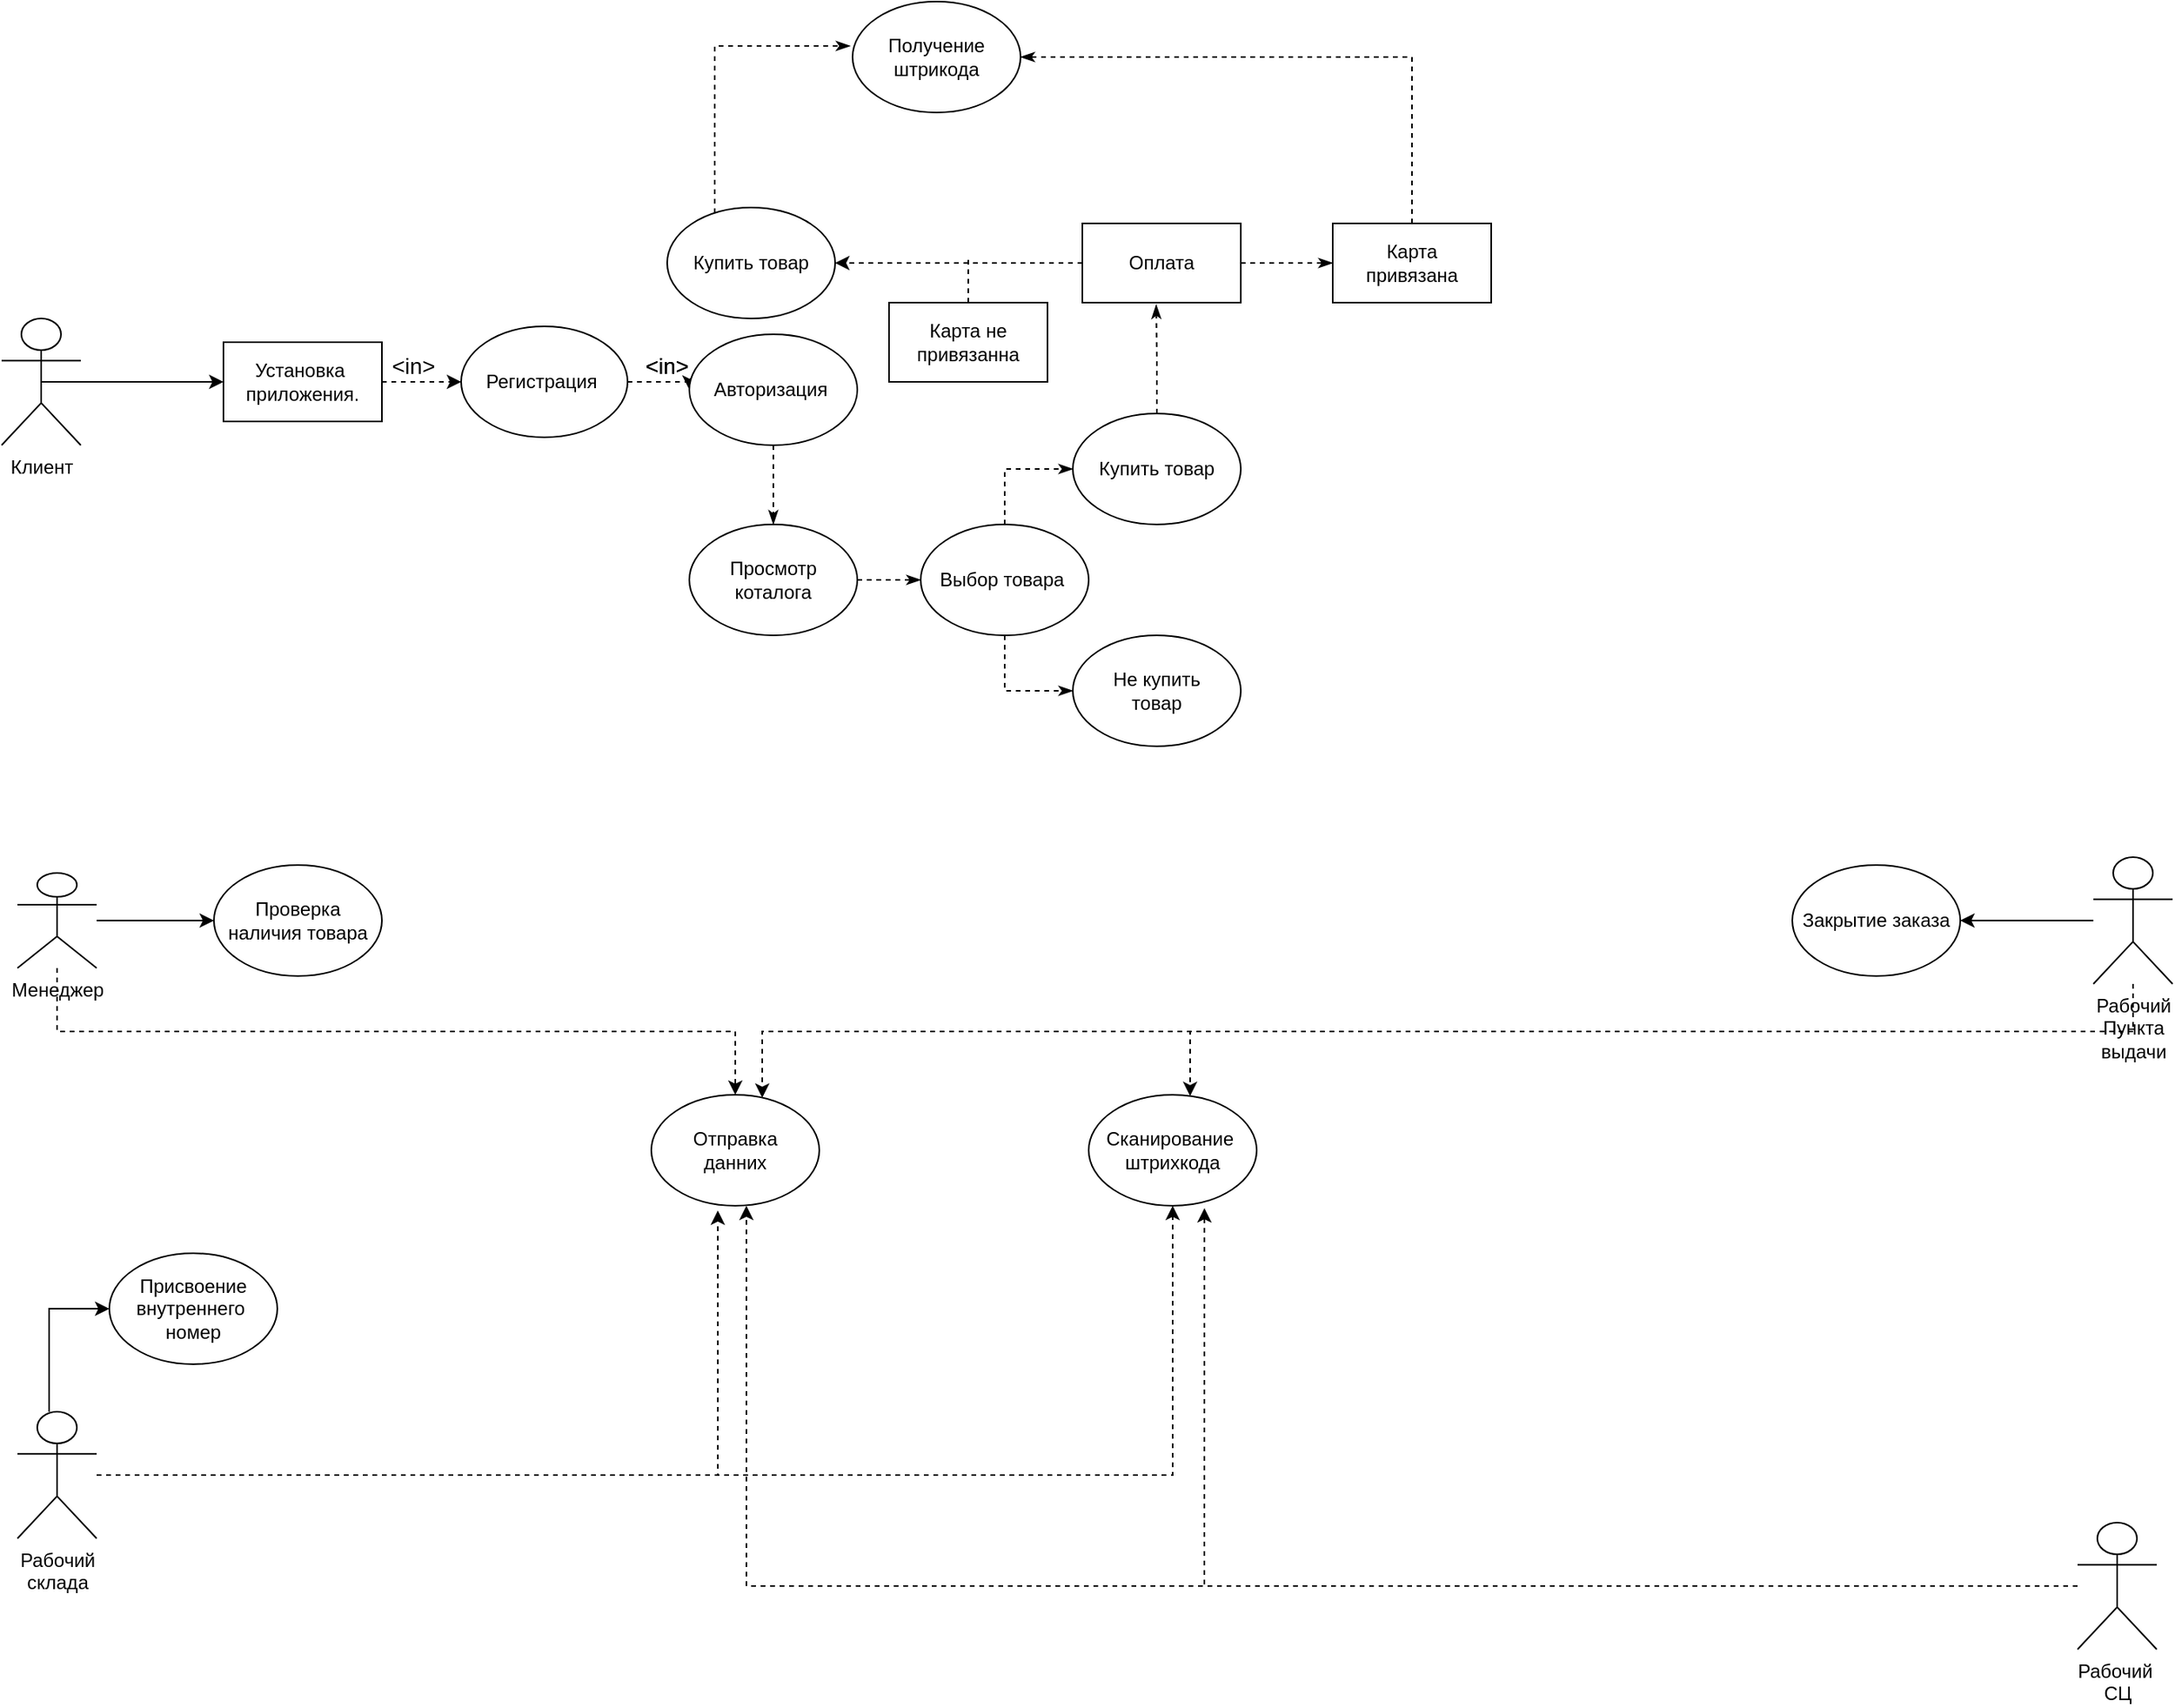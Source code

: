 <mxfile version="20.5.1" type="device"><diagram id="Vcgb1b0wzYb2IgKRUXfo" name="Страница 1"><mxGraphModel dx="2370" dy="1362" grid="1" gridSize="10" guides="1" tooltips="1" connect="1" arrows="1" fold="1" page="1" pageScale="1" pageWidth="827" pageHeight="1169" math="0" shadow="0"><root><mxCell id="0"/><mxCell id="1" parent="0"/><mxCell id="lPIwgzD2hlyKlDtllV1P-38" style="edgeStyle=orthogonalEdgeStyle;rounded=0;orthogonalLoop=1;jettySize=auto;html=1;exitX=0.5;exitY=0.5;exitDx=0;exitDy=0;exitPerimeter=0;entryX=0;entryY=0.5;entryDx=0;entryDy=0;endArrow=classic;endFill=1;" edge="1" parent="1" source="lPIwgzD2hlyKlDtllV1P-39" target="lPIwgzD2hlyKlDtllV1P-43"><mxGeometry relative="1" as="geometry"/></mxCell><mxCell id="lPIwgzD2hlyKlDtllV1P-39" value="Клиент" style="shape=umlActor;verticalLabelPosition=bottom;verticalAlign=top;html=1;outlineConnect=0;" vertex="1" parent="1"><mxGeometry x="240" y="880" width="50" height="80" as="geometry"/></mxCell><mxCell id="lPIwgzD2hlyKlDtllV1P-40" style="edgeStyle=orthogonalEdgeStyle;rounded=0;orthogonalLoop=1;jettySize=auto;html=1;exitX=1;exitY=0.5;exitDx=0;exitDy=0;entryX=0;entryY=0.5;entryDx=0;entryDy=0;dashed=1;" edge="1" parent="1" source="lPIwgzD2hlyKlDtllV1P-41" target="lPIwgzD2hlyKlDtllV1P-45"><mxGeometry relative="1" as="geometry"/></mxCell><mxCell id="lPIwgzD2hlyKlDtllV1P-41" value="Регистрация&amp;nbsp;" style="ellipse;whiteSpace=wrap;html=1;" vertex="1" parent="1"><mxGeometry x="530" y="885" width="105" height="70" as="geometry"/></mxCell><mxCell id="lPIwgzD2hlyKlDtllV1P-42" style="edgeStyle=orthogonalEdgeStyle;rounded=0;orthogonalLoop=1;jettySize=auto;html=1;exitX=1;exitY=0.5;exitDx=0;exitDy=0;entryX=0;entryY=0.5;entryDx=0;entryDy=0;dashed=1;" edge="1" parent="1" source="lPIwgzD2hlyKlDtllV1P-43" target="lPIwgzD2hlyKlDtllV1P-41"><mxGeometry relative="1" as="geometry"/></mxCell><mxCell id="lPIwgzD2hlyKlDtllV1P-43" value="Установка&amp;nbsp;&lt;br&gt;&lt;font&gt;приложения.&lt;/font&gt;" style="rounded=0;whiteSpace=wrap;html=1;" vertex="1" parent="1"><mxGeometry x="380" y="895" width="100" height="50" as="geometry"/></mxCell><mxCell id="lPIwgzD2hlyKlDtllV1P-44" value="" style="edgeStyle=orthogonalEdgeStyle;rounded=0;orthogonalLoop=1;jettySize=auto;html=1;dashed=1;startArrow=none;startFill=0;endArrow=classicThin;endFill=1;" edge="1" parent="1" source="lPIwgzD2hlyKlDtllV1P-45" target="lPIwgzD2hlyKlDtllV1P-50"><mxGeometry relative="1" as="geometry"/></mxCell><mxCell id="lPIwgzD2hlyKlDtllV1P-45" value="Авторизация&amp;nbsp;" style="ellipse;whiteSpace=wrap;html=1;" vertex="1" parent="1"><mxGeometry x="674" y="890" width="106" height="70" as="geometry"/></mxCell><mxCell id="lPIwgzD2hlyKlDtllV1P-46" value="&amp;lt;in&amp;gt;" style="text;html=1;strokeColor=none;fillColor=none;align=center;verticalAlign=middle;whiteSpace=wrap;rounded=0;fontSize=14;" vertex="1" parent="1"><mxGeometry x="470" y="895" width="60" height="30" as="geometry"/></mxCell><mxCell id="lPIwgzD2hlyKlDtllV1P-47" value="&amp;lt;in&amp;gt;" style="text;html=1;strokeColor=none;fillColor=none;align=center;verticalAlign=middle;whiteSpace=wrap;rounded=0;fontSize=14;" vertex="1" parent="1"><mxGeometry x="630" y="895" width="60" height="30" as="geometry"/></mxCell><mxCell id="lPIwgzD2hlyKlDtllV1P-48" value="&amp;lt;in&amp;gt;" style="text;html=1;strokeColor=none;fillColor=none;align=center;verticalAlign=middle;whiteSpace=wrap;rounded=0;fontSize=14;" vertex="1" parent="1"><mxGeometry x="630" y="895" width="60" height="30" as="geometry"/></mxCell><mxCell id="lPIwgzD2hlyKlDtllV1P-49" value="" style="edgeStyle=orthogonalEdgeStyle;rounded=0;orthogonalLoop=1;jettySize=auto;html=1;dashed=1;startArrow=none;startFill=0;endArrow=classicThin;endFill=1;" edge="1" parent="1" source="lPIwgzD2hlyKlDtllV1P-50" target="lPIwgzD2hlyKlDtllV1P-53"><mxGeometry relative="1" as="geometry"/></mxCell><mxCell id="lPIwgzD2hlyKlDtllV1P-50" value="Просмотр&lt;br&gt;коталога" style="ellipse;whiteSpace=wrap;html=1;" vertex="1" parent="1"><mxGeometry x="674" y="1010" width="106" height="70" as="geometry"/></mxCell><mxCell id="lPIwgzD2hlyKlDtllV1P-51" style="edgeStyle=orthogonalEdgeStyle;rounded=0;orthogonalLoop=1;jettySize=auto;html=1;entryX=0;entryY=0.5;entryDx=0;entryDy=0;dashed=1;startArrow=none;startFill=0;endArrow=classicThin;endFill=1;" edge="1" parent="1" source="lPIwgzD2hlyKlDtllV1P-53" target="lPIwgzD2hlyKlDtllV1P-56"><mxGeometry relative="1" as="geometry"/></mxCell><mxCell id="lPIwgzD2hlyKlDtllV1P-52" style="edgeStyle=orthogonalEdgeStyle;rounded=0;orthogonalLoop=1;jettySize=auto;html=1;entryX=0;entryY=0.5;entryDx=0;entryDy=0;dashed=1;startArrow=none;startFill=0;endArrow=classicThin;endFill=1;" edge="1" parent="1" source="lPIwgzD2hlyKlDtllV1P-53" target="lPIwgzD2hlyKlDtllV1P-55"><mxGeometry relative="1" as="geometry"/></mxCell><mxCell id="lPIwgzD2hlyKlDtllV1P-53" value="Выбор товара&amp;nbsp;" style="ellipse;whiteSpace=wrap;html=1;" vertex="1" parent="1"><mxGeometry x="820" y="1010" width="106" height="70" as="geometry"/></mxCell><mxCell id="lPIwgzD2hlyKlDtllV1P-54" style="edgeStyle=orthogonalEdgeStyle;rounded=0;orthogonalLoop=1;jettySize=auto;html=1;entryX=0.466;entryY=1.025;entryDx=0;entryDy=0;entryPerimeter=0;dashed=1;startArrow=none;startFill=0;endArrow=classicThin;endFill=1;" edge="1" parent="1" source="lPIwgzD2hlyKlDtllV1P-55" target="lPIwgzD2hlyKlDtllV1P-59"><mxGeometry relative="1" as="geometry"/></mxCell><mxCell id="lPIwgzD2hlyKlDtllV1P-55" value="Купить товар" style="ellipse;whiteSpace=wrap;html=1;" vertex="1" parent="1"><mxGeometry x="916" y="940" width="106" height="70" as="geometry"/></mxCell><mxCell id="lPIwgzD2hlyKlDtllV1P-56" value="Не купить&lt;br&gt;товар" style="ellipse;whiteSpace=wrap;html=1;" vertex="1" parent="1"><mxGeometry x="916" y="1080" width="106" height="70" as="geometry"/></mxCell><mxCell id="lPIwgzD2hlyKlDtllV1P-57" style="edgeStyle=orthogonalEdgeStyle;rounded=0;orthogonalLoop=1;jettySize=auto;html=1;entryX=1;entryY=0.5;entryDx=0;entryDy=0;dashed=1;" edge="1" parent="1" source="lPIwgzD2hlyKlDtllV1P-59" target="lPIwgzD2hlyKlDtllV1P-65"><mxGeometry relative="1" as="geometry"/></mxCell><mxCell id="lPIwgzD2hlyKlDtllV1P-58" value="" style="edgeStyle=orthogonalEdgeStyle;rounded=0;orthogonalLoop=1;jettySize=auto;html=1;dashed=1;startArrow=none;startFill=0;endArrow=classicThin;endFill=1;" edge="1" parent="1" source="lPIwgzD2hlyKlDtllV1P-59" target="lPIwgzD2hlyKlDtllV1P-61"><mxGeometry relative="1" as="geometry"/></mxCell><mxCell id="lPIwgzD2hlyKlDtllV1P-59" value="Оплата" style="rounded=0;whiteSpace=wrap;html=1;" vertex="1" parent="1"><mxGeometry x="922" y="820" width="100" height="50" as="geometry"/></mxCell><mxCell id="lPIwgzD2hlyKlDtllV1P-60" style="edgeStyle=orthogonalEdgeStyle;rounded=0;orthogonalLoop=1;jettySize=auto;html=1;entryX=1;entryY=0.5;entryDx=0;entryDy=0;dashed=1;startArrow=none;startFill=0;endArrow=classicThin;endFill=1;" edge="1" parent="1" source="lPIwgzD2hlyKlDtllV1P-61" target="lPIwgzD2hlyKlDtllV1P-66"><mxGeometry relative="1" as="geometry"><Array as="points"><mxPoint x="1130" y="715"/></Array></mxGeometry></mxCell><mxCell id="lPIwgzD2hlyKlDtllV1P-61" value="Карта&lt;br&gt;привязана" style="rounded=0;whiteSpace=wrap;html=1;" vertex="1" parent="1"><mxGeometry x="1080" y="820" width="100" height="50" as="geometry"/></mxCell><mxCell id="lPIwgzD2hlyKlDtllV1P-62" style="edgeStyle=orthogonalEdgeStyle;rounded=0;orthogonalLoop=1;jettySize=auto;html=1;dashed=1;startArrow=none;startFill=0;endArrow=none;endFill=0;" edge="1" parent="1" source="lPIwgzD2hlyKlDtllV1P-63"><mxGeometry relative="1" as="geometry"><mxPoint x="850" y="840" as="targetPoint"/></mxGeometry></mxCell><mxCell id="lPIwgzD2hlyKlDtllV1P-63" value="Карта не&lt;br&gt;привязанна" style="rounded=0;whiteSpace=wrap;html=1;" vertex="1" parent="1"><mxGeometry x="800" y="870" width="100" height="50" as="geometry"/></mxCell><mxCell id="lPIwgzD2hlyKlDtllV1P-64" style="edgeStyle=orthogonalEdgeStyle;rounded=0;orthogonalLoop=1;jettySize=auto;html=1;entryX=-0.014;entryY=0.4;entryDx=0;entryDy=0;entryPerimeter=0;dashed=1;startArrow=none;startFill=0;endArrow=classicThin;endFill=1;" edge="1" parent="1" source="lPIwgzD2hlyKlDtllV1P-65" target="lPIwgzD2hlyKlDtllV1P-66"><mxGeometry relative="1" as="geometry"><Array as="points"><mxPoint x="690" y="708"/></Array></mxGeometry></mxCell><mxCell id="lPIwgzD2hlyKlDtllV1P-65" value="Купить товар" style="ellipse;whiteSpace=wrap;html=1;" vertex="1" parent="1"><mxGeometry x="660" y="810" width="106" height="70" as="geometry"/></mxCell><mxCell id="lPIwgzD2hlyKlDtllV1P-66" value="Получение&lt;br&gt;штрикода" style="ellipse;whiteSpace=wrap;html=1;" vertex="1" parent="1"><mxGeometry x="777" y="680" width="106" height="70" as="geometry"/></mxCell><mxCell id="lPIwgzD2hlyKlDtllV1P-77" value="" style="edgeStyle=orthogonalEdgeStyle;rounded=0;orthogonalLoop=1;jettySize=auto;html=1;" edge="1" parent="1" source="lPIwgzD2hlyKlDtllV1P-67" target="lPIwgzD2hlyKlDtllV1P-75"><mxGeometry relative="1" as="geometry"/></mxCell><mxCell id="lPIwgzD2hlyKlDtllV1P-83" style="edgeStyle=orthogonalEdgeStyle;rounded=0;orthogonalLoop=1;jettySize=auto;html=1;entryX=0.5;entryY=0;entryDx=0;entryDy=0;dashed=1;" edge="1" parent="1" source="lPIwgzD2hlyKlDtllV1P-67" target="lPIwgzD2hlyKlDtllV1P-71"><mxGeometry relative="1" as="geometry"><Array as="points"><mxPoint x="275" y="1330"/><mxPoint x="703" y="1330"/></Array></mxGeometry></mxCell><mxCell id="lPIwgzD2hlyKlDtllV1P-67" value="Менеджер" style="shape=umlActor;verticalLabelPosition=bottom;verticalAlign=top;html=1;outlineConnect=0;" vertex="1" parent="1"><mxGeometry x="250" y="1230" width="50" height="60" as="geometry"/></mxCell><mxCell id="lPIwgzD2hlyKlDtllV1P-76" value="" style="edgeStyle=orthogonalEdgeStyle;rounded=0;orthogonalLoop=1;jettySize=auto;html=1;" edge="1" parent="1" source="lPIwgzD2hlyKlDtllV1P-68" target="lPIwgzD2hlyKlDtllV1P-74"><mxGeometry relative="1" as="geometry"/></mxCell><mxCell id="lPIwgzD2hlyKlDtllV1P-82" style="edgeStyle=orthogonalEdgeStyle;rounded=0;orthogonalLoop=1;jettySize=auto;html=1;dashed=1;" edge="1" parent="1" source="lPIwgzD2hlyKlDtllV1P-68" target="lPIwgzD2hlyKlDtllV1P-71"><mxGeometry relative="1" as="geometry"><Array as="points"><mxPoint x="1585" y="1330"/><mxPoint x="720" y="1330"/></Array></mxGeometry></mxCell><mxCell id="lPIwgzD2hlyKlDtllV1P-84" style="edgeStyle=orthogonalEdgeStyle;rounded=0;orthogonalLoop=1;jettySize=auto;html=1;dashed=1;" edge="1" parent="1" source="lPIwgzD2hlyKlDtllV1P-68" target="lPIwgzD2hlyKlDtllV1P-72"><mxGeometry relative="1" as="geometry"><Array as="points"><mxPoint x="1585" y="1330"/><mxPoint x="990" y="1330"/></Array></mxGeometry></mxCell><mxCell id="lPIwgzD2hlyKlDtllV1P-68" value="Рабочий&lt;br&gt;Пункта&lt;br&gt;выдачи" style="shape=umlActor;verticalLabelPosition=bottom;verticalAlign=top;html=1;outlineConnect=0;" vertex="1" parent="1"><mxGeometry x="1560" y="1220" width="50" height="80" as="geometry"/></mxCell><mxCell id="lPIwgzD2hlyKlDtllV1P-88" style="edgeStyle=orthogonalEdgeStyle;rounded=0;orthogonalLoop=1;jettySize=auto;html=1;entryX=0.689;entryY=1.022;entryDx=0;entryDy=0;entryPerimeter=0;dashed=1;" edge="1" parent="1" source="lPIwgzD2hlyKlDtllV1P-69" target="lPIwgzD2hlyKlDtllV1P-72"><mxGeometry relative="1" as="geometry"/></mxCell><mxCell id="lPIwgzD2hlyKlDtllV1P-89" style="edgeStyle=orthogonalEdgeStyle;rounded=0;orthogonalLoop=1;jettySize=auto;html=1;entryX=0.566;entryY=1;entryDx=0;entryDy=0;entryPerimeter=0;dashed=1;" edge="1" parent="1" source="lPIwgzD2hlyKlDtllV1P-69" target="lPIwgzD2hlyKlDtllV1P-71"><mxGeometry relative="1" as="geometry"/></mxCell><mxCell id="lPIwgzD2hlyKlDtllV1P-69" value="Рабочий&amp;nbsp;&lt;br&gt;СЦ" style="shape=umlActor;verticalLabelPosition=bottom;verticalAlign=top;html=1;outlineConnect=0;" vertex="1" parent="1"><mxGeometry x="1550" y="1640" width="50" height="80" as="geometry"/></mxCell><mxCell id="lPIwgzD2hlyKlDtllV1P-86" style="edgeStyle=orthogonalEdgeStyle;rounded=0;orthogonalLoop=1;jettySize=auto;html=1;entryX=0.5;entryY=1;entryDx=0;entryDy=0;dashed=1;" edge="1" parent="1" source="lPIwgzD2hlyKlDtllV1P-70" target="lPIwgzD2hlyKlDtllV1P-72"><mxGeometry relative="1" as="geometry"/></mxCell><mxCell id="lPIwgzD2hlyKlDtllV1P-90" style="edgeStyle=orthogonalEdgeStyle;rounded=0;orthogonalLoop=1;jettySize=auto;html=1;entryX=0.396;entryY=1.043;entryDx=0;entryDy=0;entryPerimeter=0;dashed=1;" edge="1" parent="1" source="lPIwgzD2hlyKlDtllV1P-70" target="lPIwgzD2hlyKlDtllV1P-71"><mxGeometry relative="1" as="geometry"/></mxCell><mxCell id="lPIwgzD2hlyKlDtllV1P-93" style="edgeStyle=orthogonalEdgeStyle;rounded=0;orthogonalLoop=1;jettySize=auto;html=1;entryX=0;entryY=0.5;entryDx=0;entryDy=0;" edge="1" parent="1" source="lPIwgzD2hlyKlDtllV1P-70" target="lPIwgzD2hlyKlDtllV1P-91"><mxGeometry relative="1" as="geometry"><mxPoint x="275" y="1520" as="targetPoint"/><Array as="points"><mxPoint x="270" y="1505"/></Array></mxGeometry></mxCell><mxCell id="lPIwgzD2hlyKlDtllV1P-70" value="Рабочий&lt;br&gt;склада" style="shape=umlActor;verticalLabelPosition=bottom;verticalAlign=top;html=1;outlineConnect=0;" vertex="1" parent="1"><mxGeometry x="250" y="1570" width="50" height="80" as="geometry"/></mxCell><mxCell id="lPIwgzD2hlyKlDtllV1P-71" value="Отправка&lt;br&gt;данних" style="ellipse;whiteSpace=wrap;html=1;" vertex="1" parent="1"><mxGeometry x="650" y="1370" width="106" height="70" as="geometry"/></mxCell><mxCell id="lPIwgzD2hlyKlDtllV1P-72" value="Сканирование&amp;nbsp;&lt;br&gt;штрихкода" style="ellipse;whiteSpace=wrap;html=1;" vertex="1" parent="1"><mxGeometry x="926" y="1370" width="106" height="70" as="geometry"/></mxCell><mxCell id="lPIwgzD2hlyKlDtllV1P-74" value="Закрытие заказа" style="ellipse;whiteSpace=wrap;html=1;" vertex="1" parent="1"><mxGeometry x="1370" y="1225" width="106" height="70" as="geometry"/></mxCell><mxCell id="lPIwgzD2hlyKlDtllV1P-75" value="Проверка&lt;br&gt;наличия товара" style="ellipse;whiteSpace=wrap;html=1;" vertex="1" parent="1"><mxGeometry x="374" y="1225" width="106" height="70" as="geometry"/></mxCell><mxCell id="lPIwgzD2hlyKlDtllV1P-91" value="Присвоение&lt;br&gt;внутреннего&amp;nbsp;&lt;br&gt;номер" style="ellipse;whiteSpace=wrap;html=1;" vertex="1" parent="1"><mxGeometry x="308" y="1470" width="106" height="70" as="geometry"/></mxCell></root></mxGraphModel></diagram></mxfile>